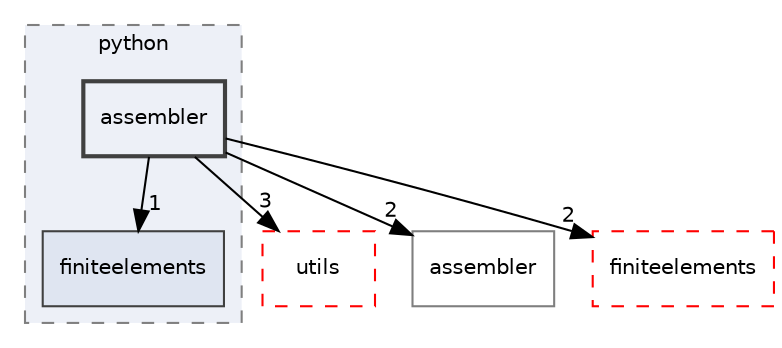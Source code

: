 digraph "assembler"
{
 // LATEX_PDF_SIZE
  edge [fontname="Helvetica",fontsize="10",labelfontname="Helvetica",labelfontsize="10"];
  node [fontname="Helvetica",fontsize="10",shape=record];
  compound=true
  subgraph clusterdir_6063e92d97cad5a47908d6a96069b24d {
    graph [ bgcolor="#edf0f7", pencolor="grey50", style="filled,dashed,", label="python", fontname="Helvetica", fontsize="10", URL="dir_6063e92d97cad5a47908d6a96069b24d.html"]
  dir_3f77d910b8992c2715464d60b82eb4e5 [shape=box, label="finiteelements", style="filled,", fillcolor="#dfe5f1", color="grey25", URL="dir_3f77d910b8992c2715464d60b82eb4e5.html"];
  dir_2eacd46bb6575c3620b10a673993bd91 [shape=box, label="assembler", style="filled,bold,", fillcolor="#edf0f7", color="grey25", URL="dir_2eacd46bb6575c3620b10a673993bd91.html"];
  }
  dir_36505a9bfb81f81ed7a4e794d4cf597e [shape=box, label="utils", style="dashed,", fillcolor="#edf0f7", color="red", URL="dir_36505a9bfb81f81ed7a4e794d4cf597e.html"];
  dir_b4e169eb0efbd955079f9a2ee34b7226 [shape=box, label="assembler", style="", fillcolor="#edf0f7", color="grey50", URL="dir_b4e169eb0efbd955079f9a2ee34b7226.html"];
  dir_f5e28093cb075fb92f2345f7d8607df6 [shape=box, label="finiteelements", style="dashed,", fillcolor="#edf0f7", color="red", URL="dir_f5e28093cb075fb92f2345f7d8607df6.html"];
  dir_2eacd46bb6575c3620b10a673993bd91->dir_36505a9bfb81f81ed7a4e794d4cf597e [headlabel="3", labeldistance=1.5 headhref="dir_000001_000033.html"];
  dir_2eacd46bb6575c3620b10a673993bd91->dir_3f77d910b8992c2715464d60b82eb4e5 [headlabel="1", labeldistance=1.5 headhref="dir_000001_000014.html"];
  dir_2eacd46bb6575c3620b10a673993bd91->dir_b4e169eb0efbd955079f9a2ee34b7226 [headlabel="2", labeldistance=1.5 headhref="dir_000001_000000.html"];
  dir_2eacd46bb6575c3620b10a673993bd91->dir_f5e28093cb075fb92f2345f7d8607df6 [headlabel="2", labeldistance=1.5 headhref="dir_000001_000013.html"];
}
